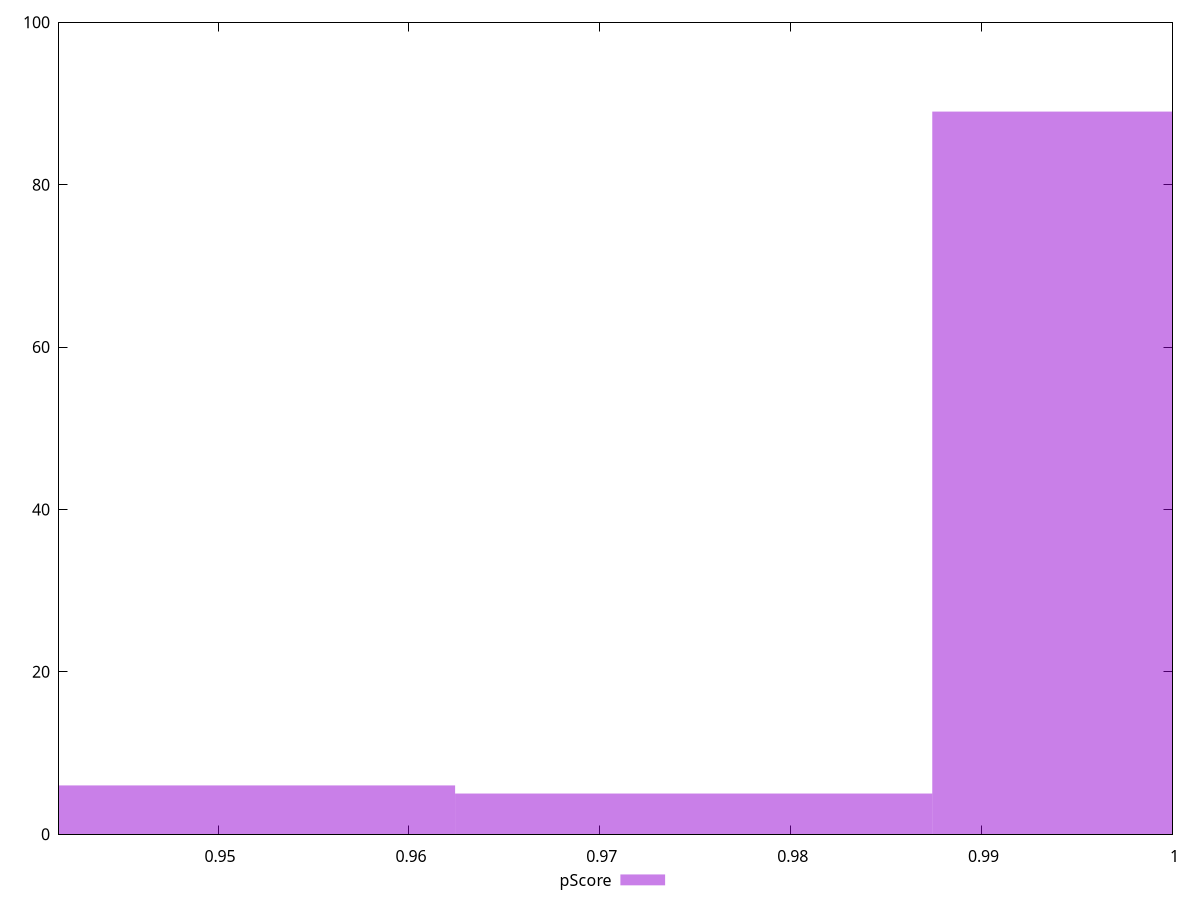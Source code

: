 reset

$pScore <<EOF
0.974916241899898 5
0.9999140942563056 89
0.9499183895434904 6
EOF

set key outside below
set boxwidth 0.02499785235640764
set xrange [0.9416666666666667:1]
set yrange [0:100]
set trange [0:100]
set style fill transparent solid 0.5 noborder
set terminal svg size 640, 490 enhanced background rgb 'white'
set output "reports/report_00031_2021-02-24T23-18-18.084Z/unused-css-rules/samples/card/pScore/histogram.svg"

plot $pScore title "pScore" with boxes

reset
